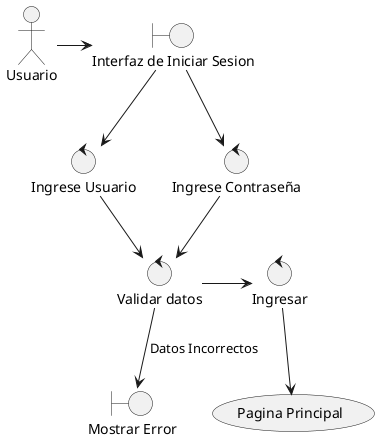 @startuml
actor Usuario as usuario
boundary "Interfaz de Iniciar Sesion" as feIniciarSesion
usuario -right-> feIniciarSesion
control "Ingrese Usuario" as ingresarUsuario
control "Ingrese Contraseña" as ingresarContrasena
control "Validar datos" as validardatos

feIniciarSesion -down-> ingresarUsuario
feIniciarSesion-down-> ingresarContrasena
ingresarUsuario -down-> validardatos
ingresarContrasena -down-> validardatos
boundary "Mostrar Error" as mostrarerror
validardatos -down-> mostrarerror:Datos Incorrectos
control "Ingresar" as ingresar
validardatos-right->ingresar
usecase (Pagina Principal) as paginaprincipal
ingresar-down->paginaprincipal

@enduml
